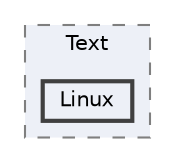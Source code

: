 digraph "Linux"
{
 // INTERACTIVE_SVG=YES
 // LATEX_PDF_SIZE
  bgcolor="transparent";
  edge [fontname=Helvetica,fontsize=10,labelfontname=Helvetica,labelfontsize=10];
  node [fontname=Helvetica,fontsize=10,shape=box,height=0.2,width=0.4];
  compound=true
  subgraph clusterdir_9af75d5e925a56391c120cb26b60e348 {
    graph [ bgcolor="#edf0f7", pencolor="grey50", label="Text", fontname=Helvetica,fontsize=10 style="filled,dashed", URL="dir_9af75d5e925a56391c120cb26b60e348.html",tooltip=""]
  dir_7abe1967d47b6f0b0d7feea852b13e71 [label="Linux", fillcolor="#edf0f7", color="grey25", style="filled,bold", URL="dir_7abe1967d47b6f0b0d7feea852b13e71.html",tooltip=""];
  }
}
